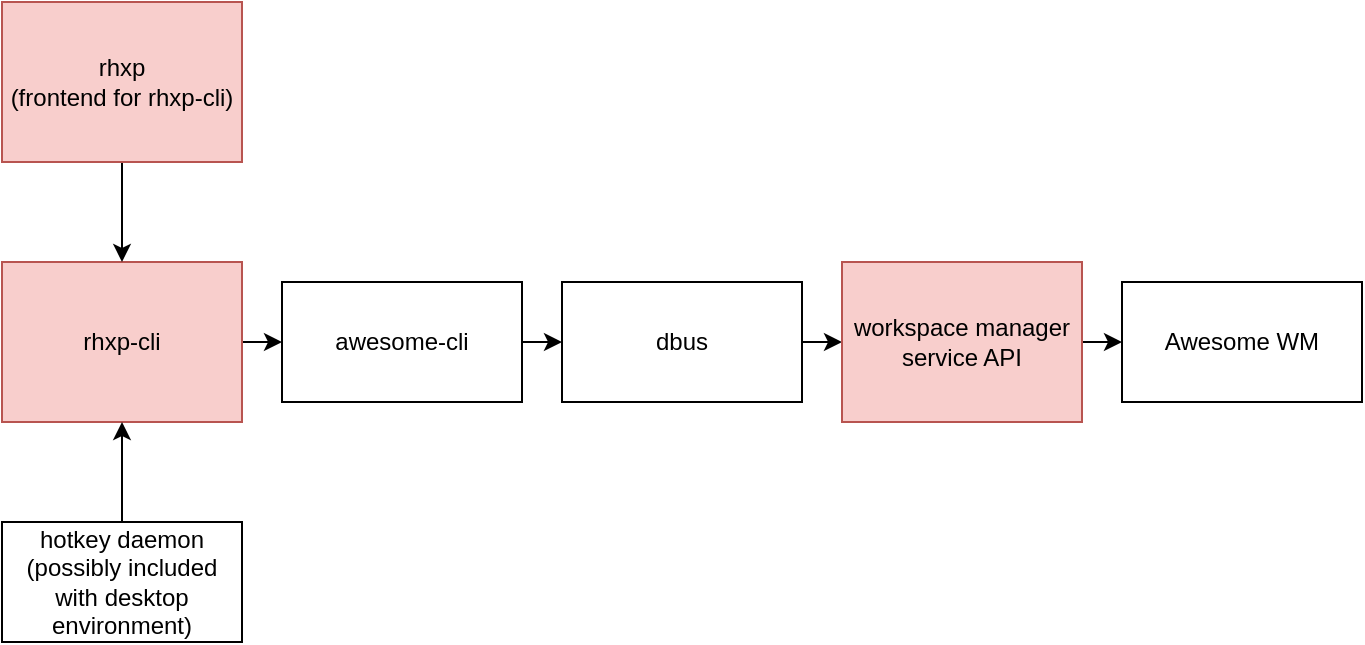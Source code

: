 <mxfile version="20.7.4" type="device"><diagram id="encLLw-jx2LntHta1oDG" name="Page-1"><mxGraphModel dx="1418" dy="843" grid="1" gridSize="10" guides="1" tooltips="1" connect="1" arrows="1" fold="1" page="1" pageScale="1" pageWidth="850" pageHeight="1100" math="0" shadow="0"><root><mxCell id="0"/><mxCell id="1" parent="0"/><mxCell id="qMNOohRq6ehTgtaBeYnQ-1" value="Awesome WM" style="rounded=0;whiteSpace=wrap;html=1;" vertex="1" parent="1"><mxGeometry x="590" y="280" width="120" height="60" as="geometry"/></mxCell><mxCell id="qMNOohRq6ehTgtaBeYnQ-12" style="edgeStyle=orthogonalEdgeStyle;rounded=0;orthogonalLoop=1;jettySize=auto;html=1;exitX=1;exitY=0.5;exitDx=0;exitDy=0;entryX=0;entryY=0.5;entryDx=0;entryDy=0;" edge="1" parent="1" source="qMNOohRq6ehTgtaBeYnQ-2" target="qMNOohRq6ehTgtaBeYnQ-4"><mxGeometry relative="1" as="geometry"/></mxCell><mxCell id="qMNOohRq6ehTgtaBeYnQ-2" value="dbus" style="rounded=0;whiteSpace=wrap;html=1;" vertex="1" parent="1"><mxGeometry x="310" y="280" width="120" height="60" as="geometry"/></mxCell><mxCell id="qMNOohRq6ehTgtaBeYnQ-11" style="edgeStyle=orthogonalEdgeStyle;rounded=0;orthogonalLoop=1;jettySize=auto;html=1;exitX=1;exitY=0.5;exitDx=0;exitDy=0;entryX=0;entryY=0.5;entryDx=0;entryDy=0;" edge="1" parent="1" source="qMNOohRq6ehTgtaBeYnQ-3" target="qMNOohRq6ehTgtaBeYnQ-2"><mxGeometry relative="1" as="geometry"/></mxCell><mxCell id="qMNOohRq6ehTgtaBeYnQ-3" value="awesome-cli" style="rounded=0;whiteSpace=wrap;html=1;" vertex="1" parent="1"><mxGeometry x="170" y="280" width="120" height="60" as="geometry"/></mxCell><mxCell id="qMNOohRq6ehTgtaBeYnQ-13" style="edgeStyle=orthogonalEdgeStyle;rounded=0;orthogonalLoop=1;jettySize=auto;html=1;exitX=1;exitY=0.5;exitDx=0;exitDy=0;entryX=0;entryY=0.5;entryDx=0;entryDy=0;" edge="1" parent="1" source="qMNOohRq6ehTgtaBeYnQ-4" target="qMNOohRq6ehTgtaBeYnQ-1"><mxGeometry relative="1" as="geometry"/></mxCell><mxCell id="qMNOohRq6ehTgtaBeYnQ-4" value="workspace manager service API" style="rounded=0;whiteSpace=wrap;html=1;fillColor=#f8cecc;strokeColor=#b85450;" vertex="1" parent="1"><mxGeometry x="450" y="270" width="120" height="80" as="geometry"/></mxCell><mxCell id="qMNOohRq6ehTgtaBeYnQ-10" style="edgeStyle=orthogonalEdgeStyle;rounded=0;orthogonalLoop=1;jettySize=auto;html=1;exitX=1;exitY=0.5;exitDx=0;exitDy=0;entryX=0;entryY=0.5;entryDx=0;entryDy=0;" edge="1" parent="1" source="qMNOohRq6ehTgtaBeYnQ-5" target="qMNOohRq6ehTgtaBeYnQ-3"><mxGeometry relative="1" as="geometry"/></mxCell><mxCell id="qMNOohRq6ehTgtaBeYnQ-5" value="rhxp-cli" style="rounded=0;whiteSpace=wrap;html=1;fillColor=#f8cecc;strokeColor=#b85450;" vertex="1" parent="1"><mxGeometry x="30" y="270" width="120" height="80" as="geometry"/></mxCell><mxCell id="qMNOohRq6ehTgtaBeYnQ-9" style="edgeStyle=orthogonalEdgeStyle;rounded=0;orthogonalLoop=1;jettySize=auto;html=1;exitX=0.5;exitY=0;exitDx=0;exitDy=0;entryX=0.5;entryY=1;entryDx=0;entryDy=0;" edge="1" parent="1" source="qMNOohRq6ehTgtaBeYnQ-6" target="qMNOohRq6ehTgtaBeYnQ-5"><mxGeometry relative="1" as="geometry"/></mxCell><mxCell id="qMNOohRq6ehTgtaBeYnQ-6" value="hotkey daemon&lt;br&gt;(possibly included with desktop environment)" style="rounded=0;whiteSpace=wrap;html=1;" vertex="1" parent="1"><mxGeometry x="30" y="400" width="120" height="60" as="geometry"/></mxCell><mxCell id="qMNOohRq6ehTgtaBeYnQ-14" style="edgeStyle=orthogonalEdgeStyle;rounded=0;orthogonalLoop=1;jettySize=auto;html=1;exitX=0.5;exitY=1;exitDx=0;exitDy=0;" edge="1" parent="1" source="qMNOohRq6ehTgtaBeYnQ-8" target="qMNOohRq6ehTgtaBeYnQ-5"><mxGeometry relative="1" as="geometry"/></mxCell><mxCell id="qMNOohRq6ehTgtaBeYnQ-8" value="rhxp&lt;br&gt;(frontend for rhxp-cli)" style="rounded=0;whiteSpace=wrap;html=1;fillColor=#f8cecc;strokeColor=#b85450;" vertex="1" parent="1"><mxGeometry x="30" y="140" width="120" height="80" as="geometry"/></mxCell></root></mxGraphModel></diagram></mxfile>